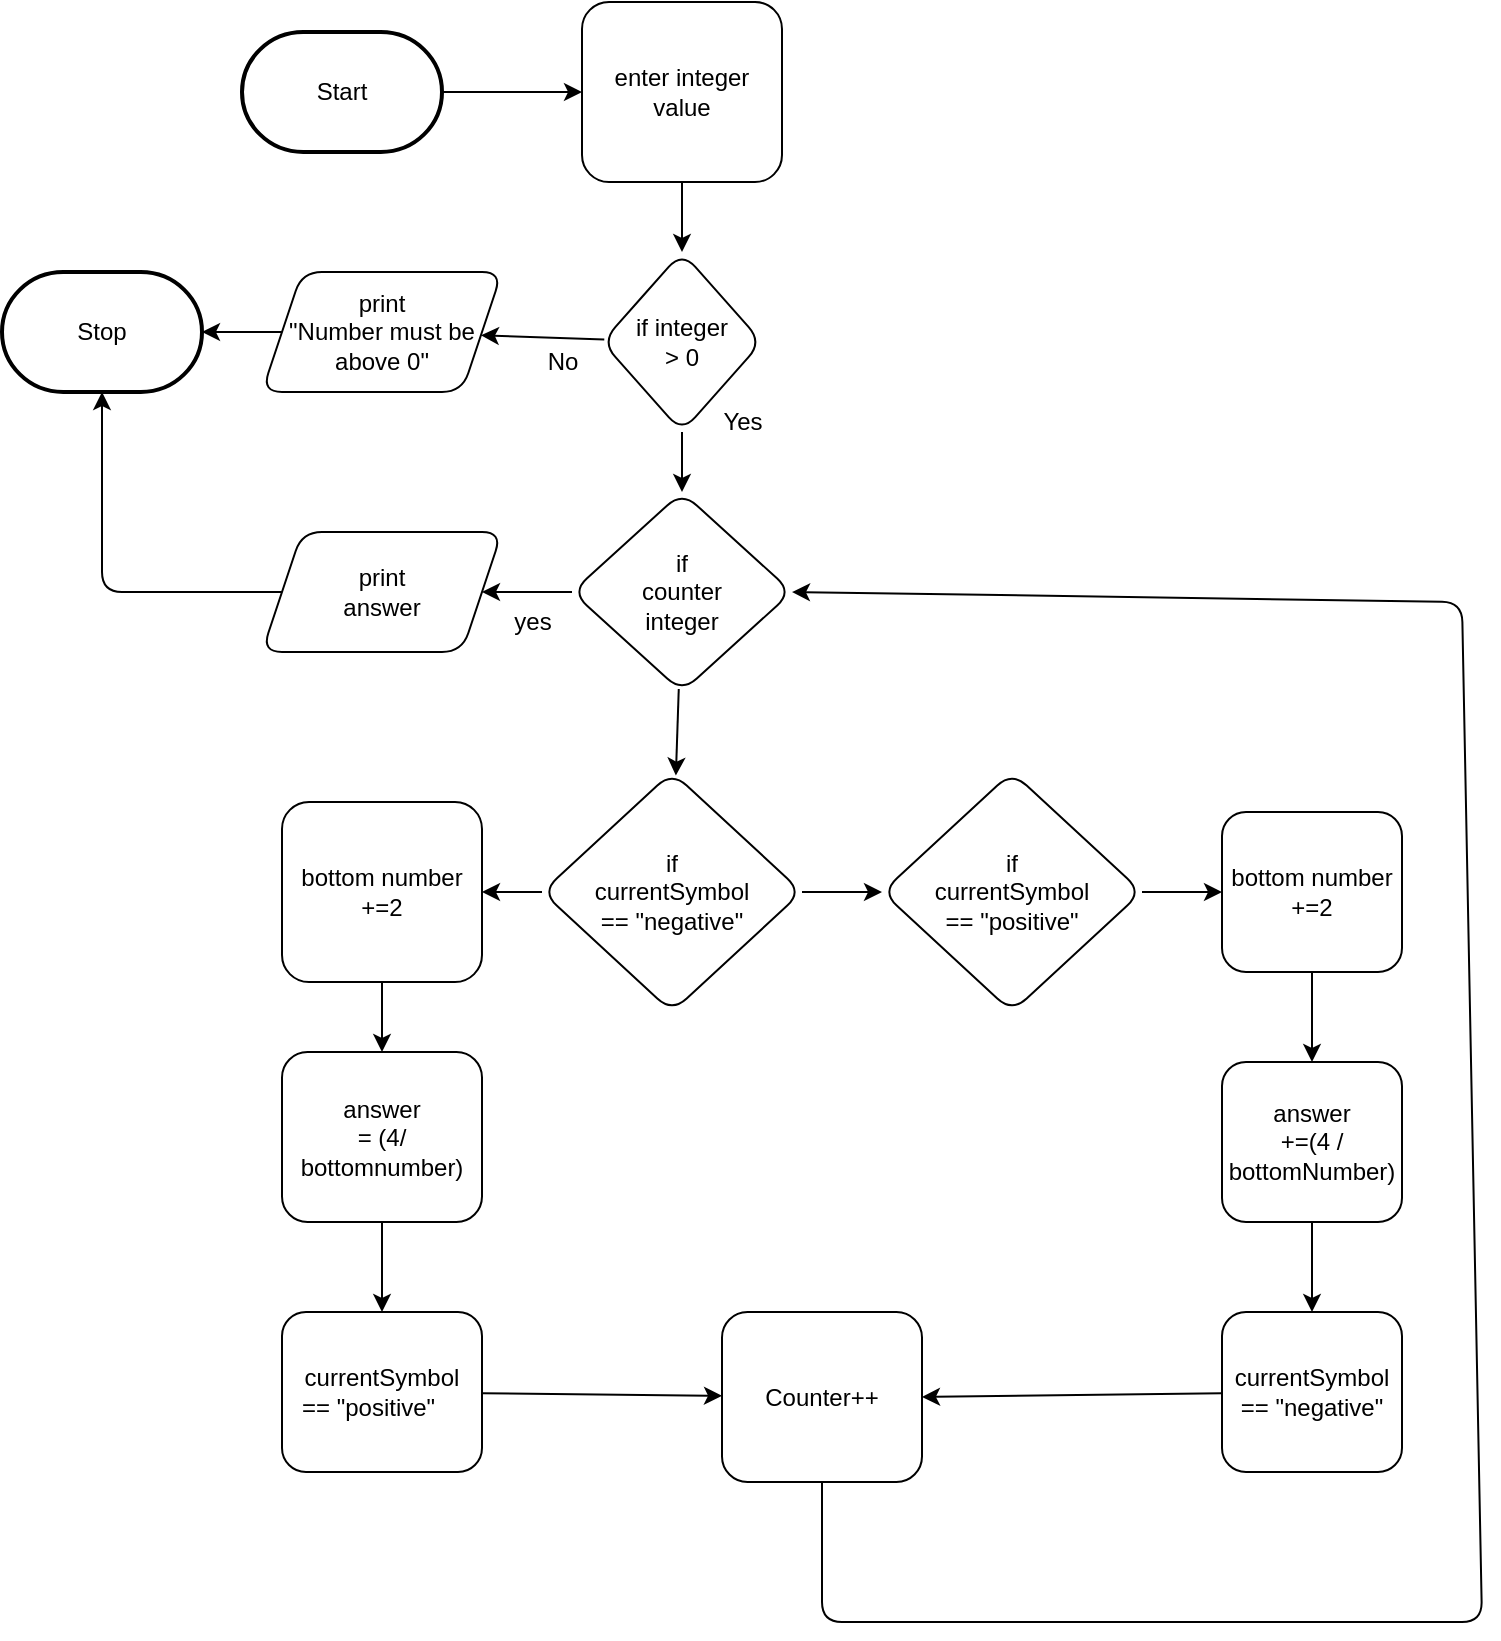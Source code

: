 <mxfile>
    <diagram id="HIP3nbAZw_EuaXWnEj3U" name="Page-1">
        <mxGraphModel dx="1086" dy="743" grid="1" gridSize="10" guides="1" tooltips="1" connect="1" arrows="1" fold="1" page="1" pageScale="1" pageWidth="850" pageHeight="1100" math="0" shadow="0">
            <root>
                <mxCell id="0"/>
                <mxCell id="1" parent="0"/>
                <mxCell id="9" style="edgeStyle=none;html=1;" parent="1" source="2" target="8" edge="1">
                    <mxGeometry relative="1" as="geometry"/>
                </mxCell>
                <mxCell id="2" value="Start" style="strokeWidth=2;html=1;shape=mxgraph.flowchart.terminator;whiteSpace=wrap;" parent="1" vertex="1">
                    <mxGeometry x="180" y="105" width="100" height="60" as="geometry"/>
                </mxCell>
                <mxCell id="3" value="Stop" style="strokeWidth=2;html=1;shape=mxgraph.flowchart.terminator;whiteSpace=wrap;" parent="1" vertex="1">
                    <mxGeometry x="60" y="225" width="100" height="60" as="geometry"/>
                </mxCell>
                <mxCell id="13" value="" style="edgeStyle=none;html=1;" parent="1" source="8" target="12" edge="1">
                    <mxGeometry relative="1" as="geometry"/>
                </mxCell>
                <mxCell id="8" value="enter integer&lt;br&gt;value" style="rounded=1;whiteSpace=wrap;html=1;" parent="1" vertex="1">
                    <mxGeometry x="350" y="90" width="100" height="90" as="geometry"/>
                </mxCell>
                <mxCell id="15" value="" style="edgeStyle=none;html=1;" parent="1" source="12" target="14" edge="1">
                    <mxGeometry relative="1" as="geometry"/>
                </mxCell>
                <mxCell id="19" value="" style="edgeStyle=none;html=1;" parent="1" source="12" target="18" edge="1">
                    <mxGeometry relative="1" as="geometry"/>
                </mxCell>
                <mxCell id="12" value="if integer&lt;br&gt;&amp;gt; 0" style="rhombus;whiteSpace=wrap;html=1;rounded=1;" parent="1" vertex="1">
                    <mxGeometry x="360" y="215" width="80" height="90" as="geometry"/>
                </mxCell>
                <mxCell id="17" style="edgeStyle=none;html=1;entryX=1;entryY=0.5;entryDx=0;entryDy=0;entryPerimeter=0;" parent="1" source="14" target="3" edge="1">
                    <mxGeometry relative="1" as="geometry"/>
                </mxCell>
                <mxCell id="14" value="print&lt;br&gt;&quot;Number must be&lt;br&gt;above 0&quot;" style="shape=parallelogram;perimeter=parallelogramPerimeter;whiteSpace=wrap;html=1;fixedSize=1;rounded=1;" parent="1" vertex="1">
                    <mxGeometry x="190" y="225" width="120" height="60" as="geometry"/>
                </mxCell>
                <mxCell id="16" value="No" style="text;html=1;align=center;verticalAlign=middle;resizable=0;points=[];autosize=1;strokeColor=none;fillColor=none;" parent="1" vertex="1">
                    <mxGeometry x="320" y="255" width="40" height="30" as="geometry"/>
                </mxCell>
                <mxCell id="22" value="" style="edgeStyle=none;html=1;" parent="1" source="18" target="21" edge="1">
                    <mxGeometry relative="1" as="geometry"/>
                </mxCell>
                <mxCell id="26" value="" style="edgeStyle=none;html=1;" edge="1" parent="1" source="18" target="25">
                    <mxGeometry relative="1" as="geometry"/>
                </mxCell>
                <mxCell id="18" value="if&lt;br&gt;counter&lt;br&gt;integer" style="rhombus;whiteSpace=wrap;html=1;rounded=1;" parent="1" vertex="1">
                    <mxGeometry x="345" y="335" width="110" height="100" as="geometry"/>
                </mxCell>
                <mxCell id="23" style="edgeStyle=none;html=1;entryX=0.5;entryY=1;entryDx=0;entryDy=0;entryPerimeter=0;" parent="1" source="21" target="3" edge="1">
                    <mxGeometry relative="1" as="geometry">
                        <Array as="points">
                            <mxPoint x="110" y="385"/>
                        </Array>
                    </mxGeometry>
                </mxCell>
                <mxCell id="21" value="print&lt;br&gt;answer" style="shape=parallelogram;perimeter=parallelogramPerimeter;whiteSpace=wrap;html=1;fixedSize=1;rounded=1;" parent="1" vertex="1">
                    <mxGeometry x="190" y="355" width="120" height="60" as="geometry"/>
                </mxCell>
                <mxCell id="24" value="yes" style="text;html=1;align=center;verticalAlign=middle;resizable=0;points=[];autosize=1;strokeColor=none;fillColor=none;" vertex="1" parent="1">
                    <mxGeometry x="305" y="385" width="40" height="30" as="geometry"/>
                </mxCell>
                <mxCell id="28" style="edgeStyle=none;html=1;entryX=1;entryY=0.5;entryDx=0;entryDy=0;" edge="1" parent="1" source="25" target="27">
                    <mxGeometry relative="1" as="geometry"/>
                </mxCell>
                <mxCell id="38" value="" style="edgeStyle=none;html=1;" edge="1" parent="1" source="25" target="37">
                    <mxGeometry relative="1" as="geometry"/>
                </mxCell>
                <mxCell id="25" value="if&lt;br&gt;currentSymbol&lt;br&gt;== &quot;negative&quot;" style="rhombus;whiteSpace=wrap;html=1;rounded=1;" vertex="1" parent="1">
                    <mxGeometry x="330" y="475" width="130" height="120" as="geometry"/>
                </mxCell>
                <mxCell id="30" value="" style="edgeStyle=none;html=1;" edge="1" parent="1" source="27" target="29">
                    <mxGeometry relative="1" as="geometry"/>
                </mxCell>
                <mxCell id="27" value="bottom number&lt;br&gt;+=2" style="rounded=1;whiteSpace=wrap;html=1;" vertex="1" parent="1">
                    <mxGeometry x="200" y="490" width="100" height="90" as="geometry"/>
                </mxCell>
                <mxCell id="32" value="" style="edgeStyle=none;html=1;" edge="1" parent="1" source="29" target="31">
                    <mxGeometry relative="1" as="geometry"/>
                </mxCell>
                <mxCell id="29" value="answer&lt;br&gt;= (4/&lt;br&gt;bottomnumber)" style="whiteSpace=wrap;html=1;rounded=1;" vertex="1" parent="1">
                    <mxGeometry x="200" y="615" width="100" height="85" as="geometry"/>
                </mxCell>
                <mxCell id="34" value="" style="edgeStyle=none;html=1;" edge="1" parent="1" source="31" target="33">
                    <mxGeometry relative="1" as="geometry"/>
                </mxCell>
                <mxCell id="31" value="currentSymbol&lt;br&gt;== &quot;positive&quot;&lt;span style=&quot;white-space: pre;&quot;&gt;&#9;&lt;/span&gt;" style="whiteSpace=wrap;html=1;rounded=1;" vertex="1" parent="1">
                    <mxGeometry x="200" y="745" width="100" height="80" as="geometry"/>
                </mxCell>
                <mxCell id="52" style="edgeStyle=none;html=1;entryX=1;entryY=0.5;entryDx=0;entryDy=0;" edge="1" parent="1" source="33" target="18">
                    <mxGeometry relative="1" as="geometry">
                        <Array as="points">
                            <mxPoint x="470" y="900"/>
                            <mxPoint x="800" y="900"/>
                            <mxPoint x="790" y="390"/>
                        </Array>
                    </mxGeometry>
                </mxCell>
                <mxCell id="33" value="Counter++" style="whiteSpace=wrap;html=1;rounded=1;" vertex="1" parent="1">
                    <mxGeometry x="420" y="745" width="100" height="85" as="geometry"/>
                </mxCell>
                <mxCell id="40" value="" style="edgeStyle=none;html=1;" edge="1" parent="1" source="37" target="39">
                    <mxGeometry relative="1" as="geometry"/>
                </mxCell>
                <mxCell id="37" value="if&lt;br&gt;currentSymbol&lt;br&gt;== &quot;positive&quot;" style="rhombus;whiteSpace=wrap;html=1;rounded=1;" vertex="1" parent="1">
                    <mxGeometry x="500" y="475" width="130" height="120" as="geometry"/>
                </mxCell>
                <mxCell id="42" value="" style="edgeStyle=none;html=1;" edge="1" parent="1" source="39" target="41">
                    <mxGeometry relative="1" as="geometry"/>
                </mxCell>
                <mxCell id="39" value="bottom number&lt;br&gt;+=2" style="rounded=1;whiteSpace=wrap;html=1;" vertex="1" parent="1">
                    <mxGeometry x="670" y="495" width="90" height="80" as="geometry"/>
                </mxCell>
                <mxCell id="44" value="" style="edgeStyle=none;html=1;" edge="1" parent="1" source="41" target="43">
                    <mxGeometry relative="1" as="geometry"/>
                </mxCell>
                <mxCell id="41" value="answer&lt;br&gt;+=(4 /&lt;br&gt;bottomNumber)" style="rounded=1;whiteSpace=wrap;html=1;" vertex="1" parent="1">
                    <mxGeometry x="670" y="620" width="90" height="80" as="geometry"/>
                </mxCell>
                <mxCell id="45" style="edgeStyle=none;html=1;entryX=1;entryY=0.5;entryDx=0;entryDy=0;" edge="1" parent="1" source="43" target="33">
                    <mxGeometry relative="1" as="geometry"/>
                </mxCell>
                <mxCell id="43" value="currentSymbol&lt;br&gt;== &quot;negative&quot;" style="rounded=1;whiteSpace=wrap;html=1;" vertex="1" parent="1">
                    <mxGeometry x="670" y="745" width="90" height="80" as="geometry"/>
                </mxCell>
                <mxCell id="53" value="Yes&lt;br&gt;" style="text;html=1;align=center;verticalAlign=middle;resizable=0;points=[];autosize=1;strokeColor=none;fillColor=none;" vertex="1" parent="1">
                    <mxGeometry x="410" y="285" width="40" height="30" as="geometry"/>
                </mxCell>
            </root>
        </mxGraphModel>
    </diagram>
</mxfile>